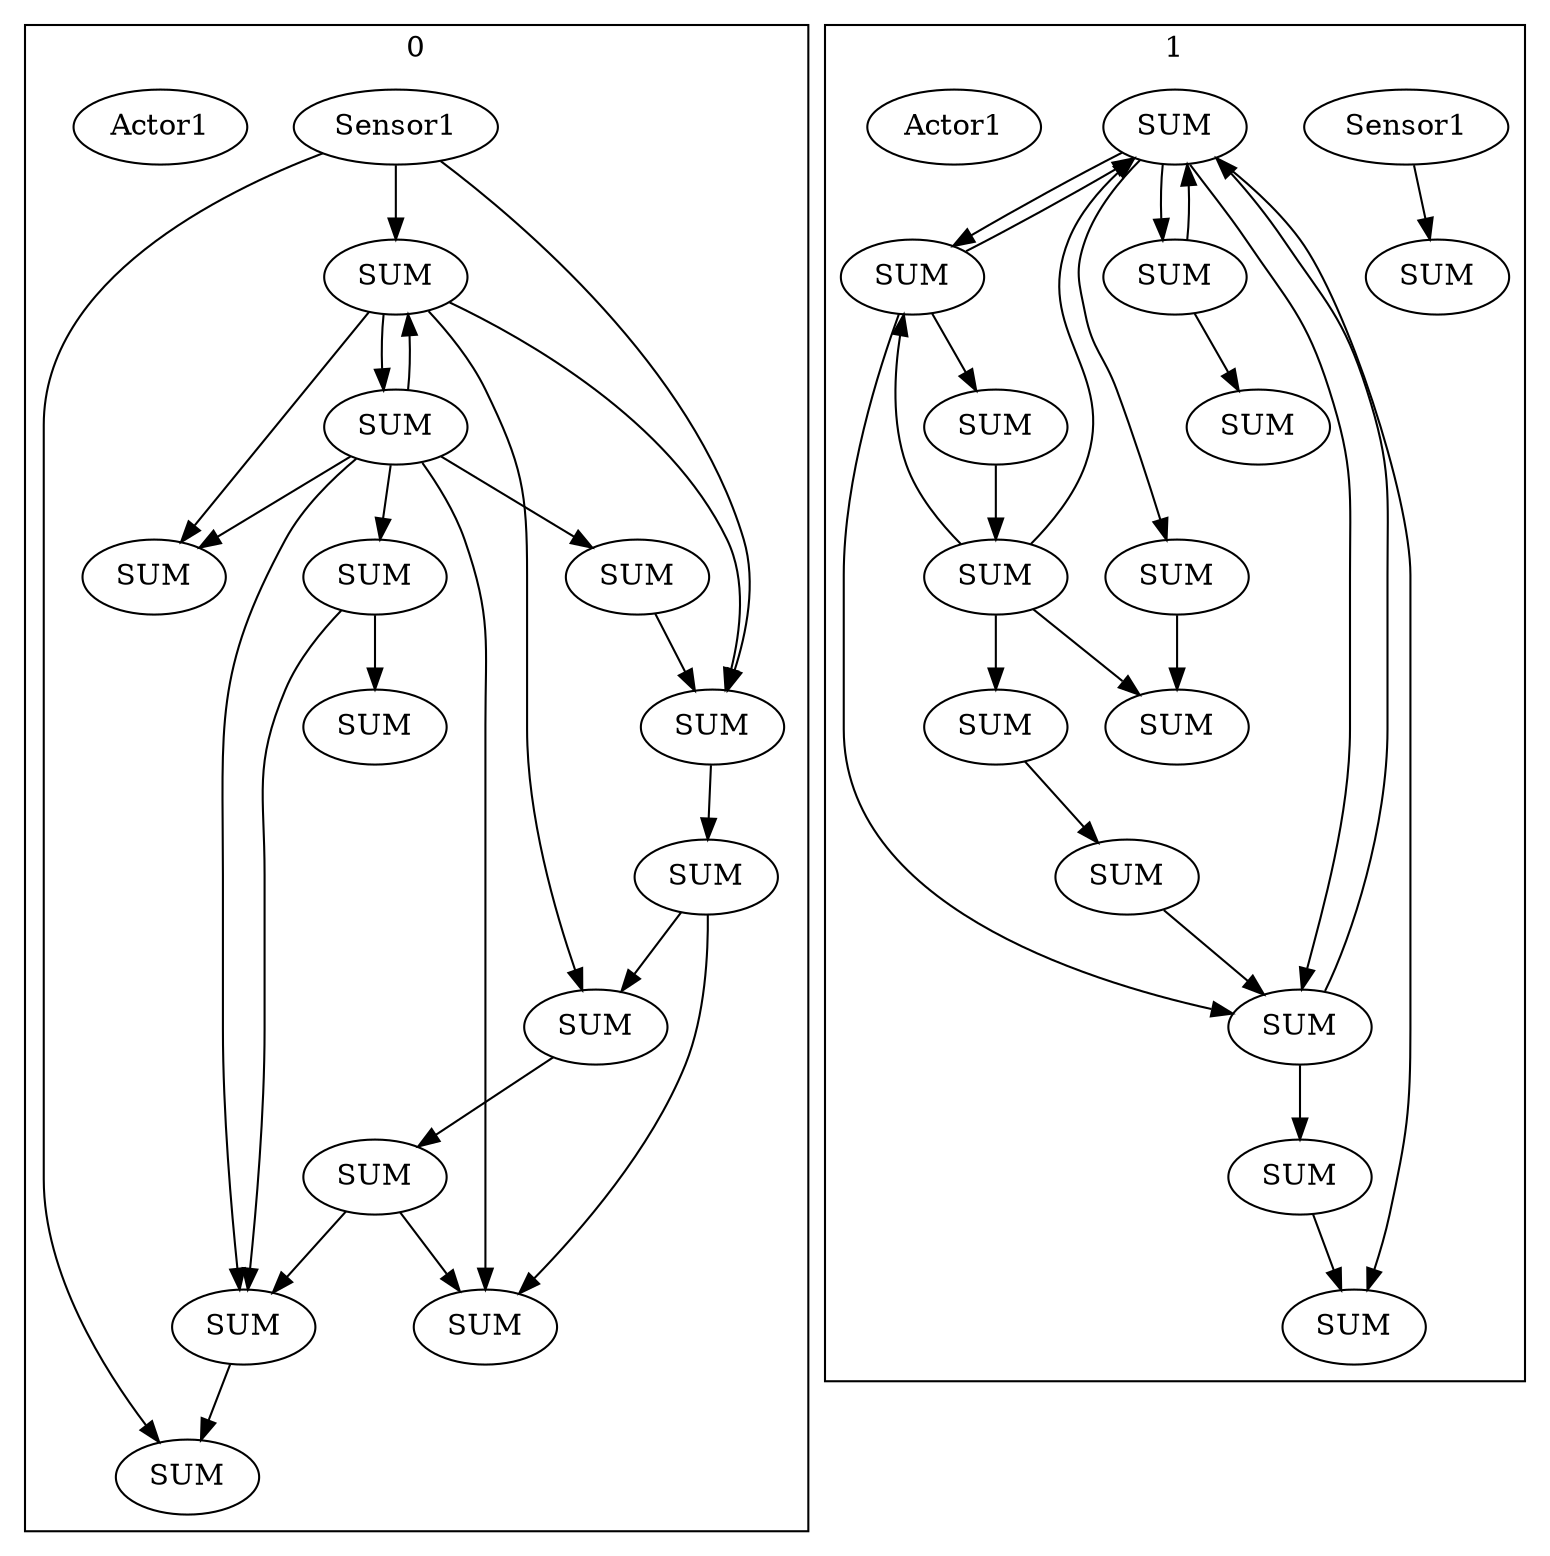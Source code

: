 digraph {
    subgraph cluster_0 {
        label="Brain";
    }
    subgraph cluster_1 {
        label="0";
        x0x127935SENSORSUM [label="Sensor1"];
        x0x127936NEURONSUM [label="SUM"];
        x0x127937NEURONSUM [label="SUM"];
        x0x127938NEURONSUM [label="SUM"];
        x0x127939NEURONSUM [label="SUM"];
        x0x127940NEURONSUM [label="SUM"];
        x0x127941NEURONSUM [label="SUM"];
        x0x127942NEURONSUM [label="SUM"];
        x0x127943NEURONSUM [label="SUM"];
        x0x127944NEURONSUM [label="SUM"];
        x0x127945NEURONSUM [label="SUM"];
        x0x127946NEURONSUM [label="SUM"];
        x0x127947NEURONSUM [label="SUM"];
        x0x127948NEURONSUM [label="SUM"];
        x0x127949ACTORSUM [label="Actor1"];
    }
    subgraph cluster_2 {
        label="1";
        x1x127950SENSORSUM [label="Sensor1"];
        x1x127951NEURONSUM [label="SUM"];
        x1x127952NEURONSUM [label="SUM"];
        x1x127953NEURONSUM [label="SUM"];
        x1x127954NEURONSUM [label="SUM"];
        x1x127955NEURONSUM [label="SUM"];
        x1x127956NEURONSUM [label="SUM"];
        x1x127957NEURONSUM [label="SUM"];
        x1x127958NEURONSUM [label="SUM"];
        x1x127959NEURONSUM [label="SUM"];
        x1x127960NEURONSUM [label="SUM"];
        x1x127961NEURONSUM [label="SUM"];
        x1x127962NEURONSUM [label="SUM"];
        x1x127963NEURONSUM [label="SUM"];
        x1x127964NEURONSUM [label="SUM"];
        x1x127965ACTORSUM [label="Actor1"];
    }
    x0x127935SENSORSUM -> x0x127936NEURONSUM
    x0x127935SENSORSUM -> x0x127938NEURONSUM
    x0x127939NEURONSUM -> x0x127936NEURONSUM
    x0x127939NEURONSUM -> x0x127943NEURONSUM
    x0x127945NEURONSUM -> x0x127940NEURONSUM
    x0x127943NEURONSUM -> x0x127939NEURONSUM
    x0x127940NEURONSUM -> x0x127938NEURONSUM
    x0x127941NEURONSUM -> x0x127940NEURONSUM
    x0x127944NEURONSUM -> x0x127941NEURONSUM
    x0x127941NEURONSUM -> x0x127947NEURONSUM
    x0x127943NEURONSUM -> x0x127940NEURONSUM
    x0x127943NEURONSUM -> x0x127947NEURONSUM
    x0x127942NEURONSUM -> x0x127944NEURONSUM
    x0x127937NEURONSUM -> x0x127936NEURONSUM
    x0x127939NEURONSUM -> x0x127944NEURONSUM
    x0x127935SENSORSUM -> x0x127939NEURONSUM
    x0x127936NEURONSUM -> x0x127942NEURONSUM
    x0x127943NEURONSUM -> x0x127946NEURONSUM
    x0x127942NEURONSUM -> x0x127947NEURONSUM
    x0x127939NEURONSUM -> x0x127946NEURONSUM
    x0x127943NEURONSUM -> x0x127937NEURONSUM
    x0x127943NEURONSUM -> x0x127945NEURONSUM
    x0x127945NEURONSUM -> x0x127948NEURONSUM
    x1x127951NEURONSUM -> x1x127954NEURONSUM
    x1x127953NEURONSUM -> x1x127958NEURONSUM
    x1x127953NEURONSUM -> x1x127955NEURONSUM
    x1x127951NEURONSUM -> x1x127955NEURONSUM
    x1x127954NEURONSUM -> x1x127951NEURONSUM
    x1x127951NEURONSUM -> x1x127961NEURONSUM
    x1x127960NEURONSUM -> x1x127953NEURONSUM
    x1x127953NEURONSUM -> x1x127951NEURONSUM
    x1x127951NEURONSUM -> x1x127957NEURONSUM
    x1x127954NEURONSUM -> x1x127952NEURONSUM
    x1x127961NEURONSUM -> x1x127958NEURONSUM
    x1x127955NEURONSUM -> x1x127954NEURONSUM
    x1x127952NEURONSUM -> x1x127959NEURONSUM
    x1x127953NEURONSUM -> x1x127956NEURONSUM
    x1x127955NEURONSUM -> x1x127960NEURONSUM
    x1x127957NEURONSUM -> x1x127951NEURONSUM
    x1x127955NEURONSUM -> x1x127951NEURONSUM
    x1x127962NEURONSUM -> x1x127954NEURONSUM
    x1x127956NEURONSUM -> x1x127962NEURONSUM
    x1x127950SENSORSUM -> x1x127963NEURONSUM
    x1x127951NEURONSUM -> x1x127959NEURONSUM
    x1x127957NEURONSUM -> x1x127964NEURONSUM
}
